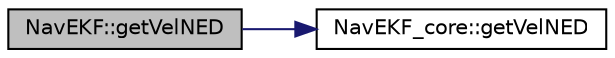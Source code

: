 digraph "NavEKF::getVelNED"
{
 // INTERACTIVE_SVG=YES
  edge [fontname="Helvetica",fontsize="10",labelfontname="Helvetica",labelfontsize="10"];
  node [fontname="Helvetica",fontsize="10",shape=record];
  rankdir="LR";
  Node1 [label="NavEKF::getVelNED",height=0.2,width=0.4,color="black", fillcolor="grey75", style="filled", fontcolor="black"];
  Node1 -> Node2 [color="midnightblue",fontsize="10",style="solid",fontname="Helvetica"];
  Node2 [label="NavEKF_core::getVelNED",height=0.2,width=0.4,color="black", fillcolor="white", style="filled",URL="$classNavEKF__core.html#a217e1815ec9f69476462607bb0548131"];
}
